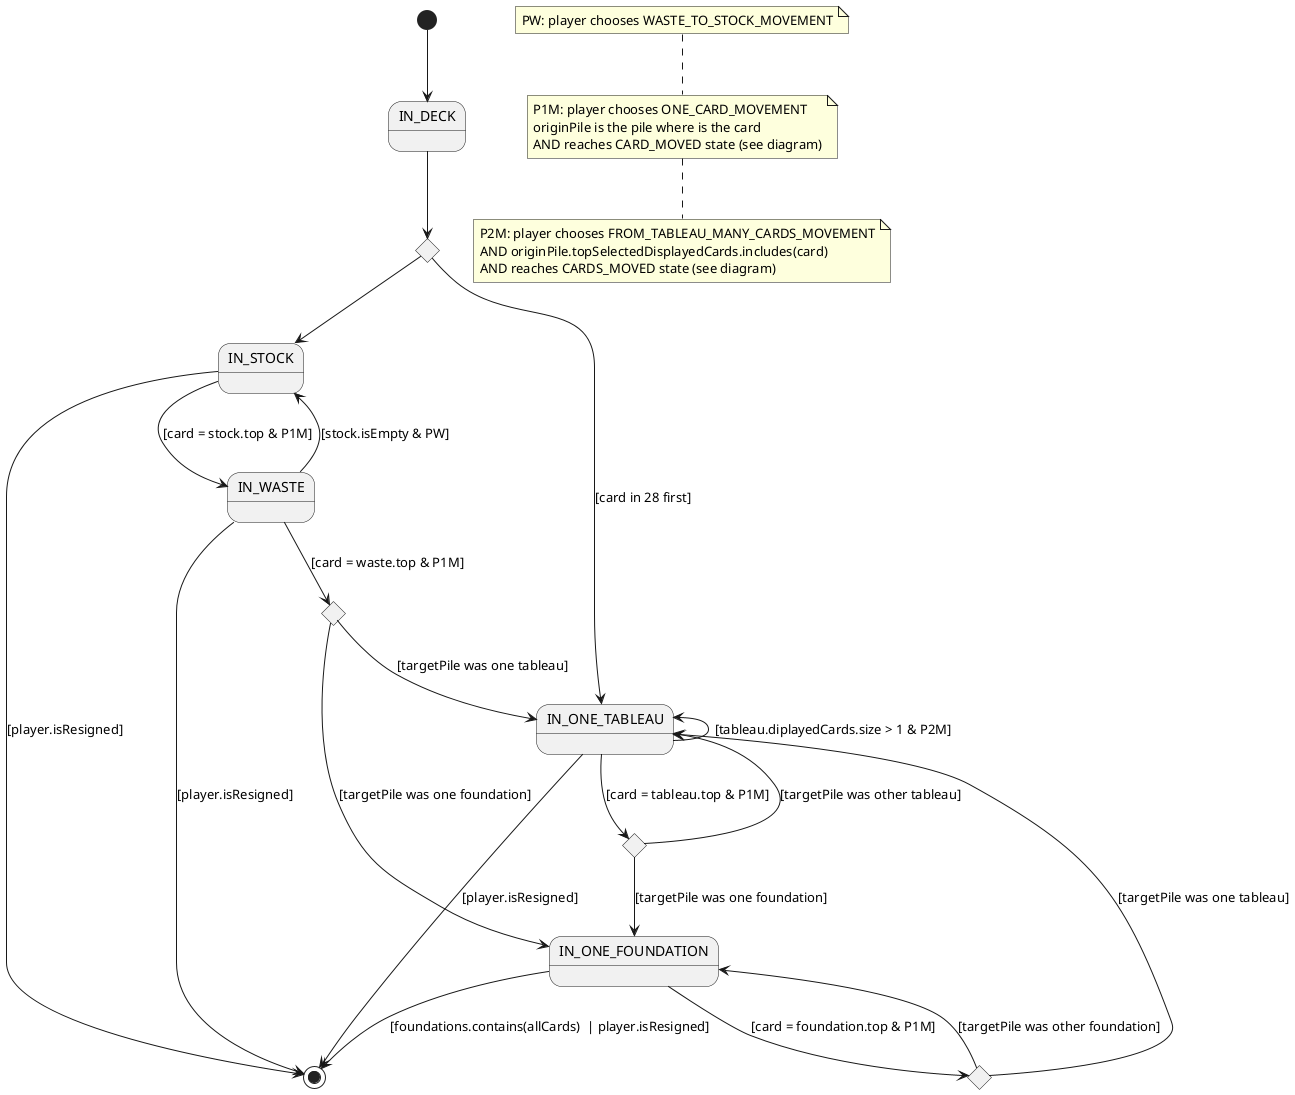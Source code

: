 @startuml
note  as PW
PW: player chooses WASTE_TO_STOCK_MOVEMENT
end note
note bottom
P1M: player chooses ONE_CARD_MOVEMENT
originPile is the pile where is the card
AND reaches CARD_MOVED state (see diagram)
end note
note bottom
P2M: player chooses FROM_TABLEAU_MANY_CARDS_MOVEMENT
AND originPile.topSelectedDisplayedCards.includes(card)
AND reaches CARDS_MOVED state (see diagram)
end note


[*] --> IN_DECK
state IN_DECK
state dealChoice <<choice>>
IN_DECK --> dealChoice
dealChoice --> IN_ONE_TABLEAU : [card in 28 first]
dealChoice --> IN_STOCK

state IN_STOCK
IN_STOCK --> IN_WASTE : [card = stock.top & P1M]
IN_STOCK --> [*] : [player.isResigned]

state IN_WASTE
IN_WASTE -up-> IN_STOCK : [stock.isEmpty & PW]
IN_WASTE --> [*] : [player.isResigned]
state wasteToTargetChoice <<choice>>
IN_WASTE --> wasteToTargetChoice : [card = waste.top & P1M]
wasteToTargetChoice --> IN_ONE_TABLEAU : [targetPile was one tableau]
wasteToTargetChoice --> IN_ONE_FOUNDATION : [targetPile was one foundation]

state IN_ONE_FOUNDATION
IN_ONE_FOUNDATION --> [*] : [foundations.contains(allCards)  | player.isResigned]
state foundationToTargetChoice <<choice>>
IN_ONE_FOUNDATION --> foundationToTargetChoice : [card = foundation.top & P1M]
foundationToTargetChoice --> IN_ONE_FOUNDATION : [targetPile was other foundation]
foundationToTargetChoice --> IN_ONE_TABLEAU : [targetPile was one tableau]


state IN_ONE_TABLEAU
IN_ONE_TABLEAU --> [*] : [player.isResigned]
state tableauToTargetOneChoice <<choice>>
IN_ONE_TABLEAU --> tableauToTargetOneChoice : [card = tableau.top & P1M]
tableauToTargetOneChoice --> IN_ONE_FOUNDATION : [targetPile was one foundation]
tableauToTargetOneChoice --> IN_ONE_TABLEAU : [targetPile was other tableau]
IN_ONE_TABLEAU -up-> IN_ONE_TABLEAU : [tableau.diplayedCards.size > 1 & P2M]
@enduml